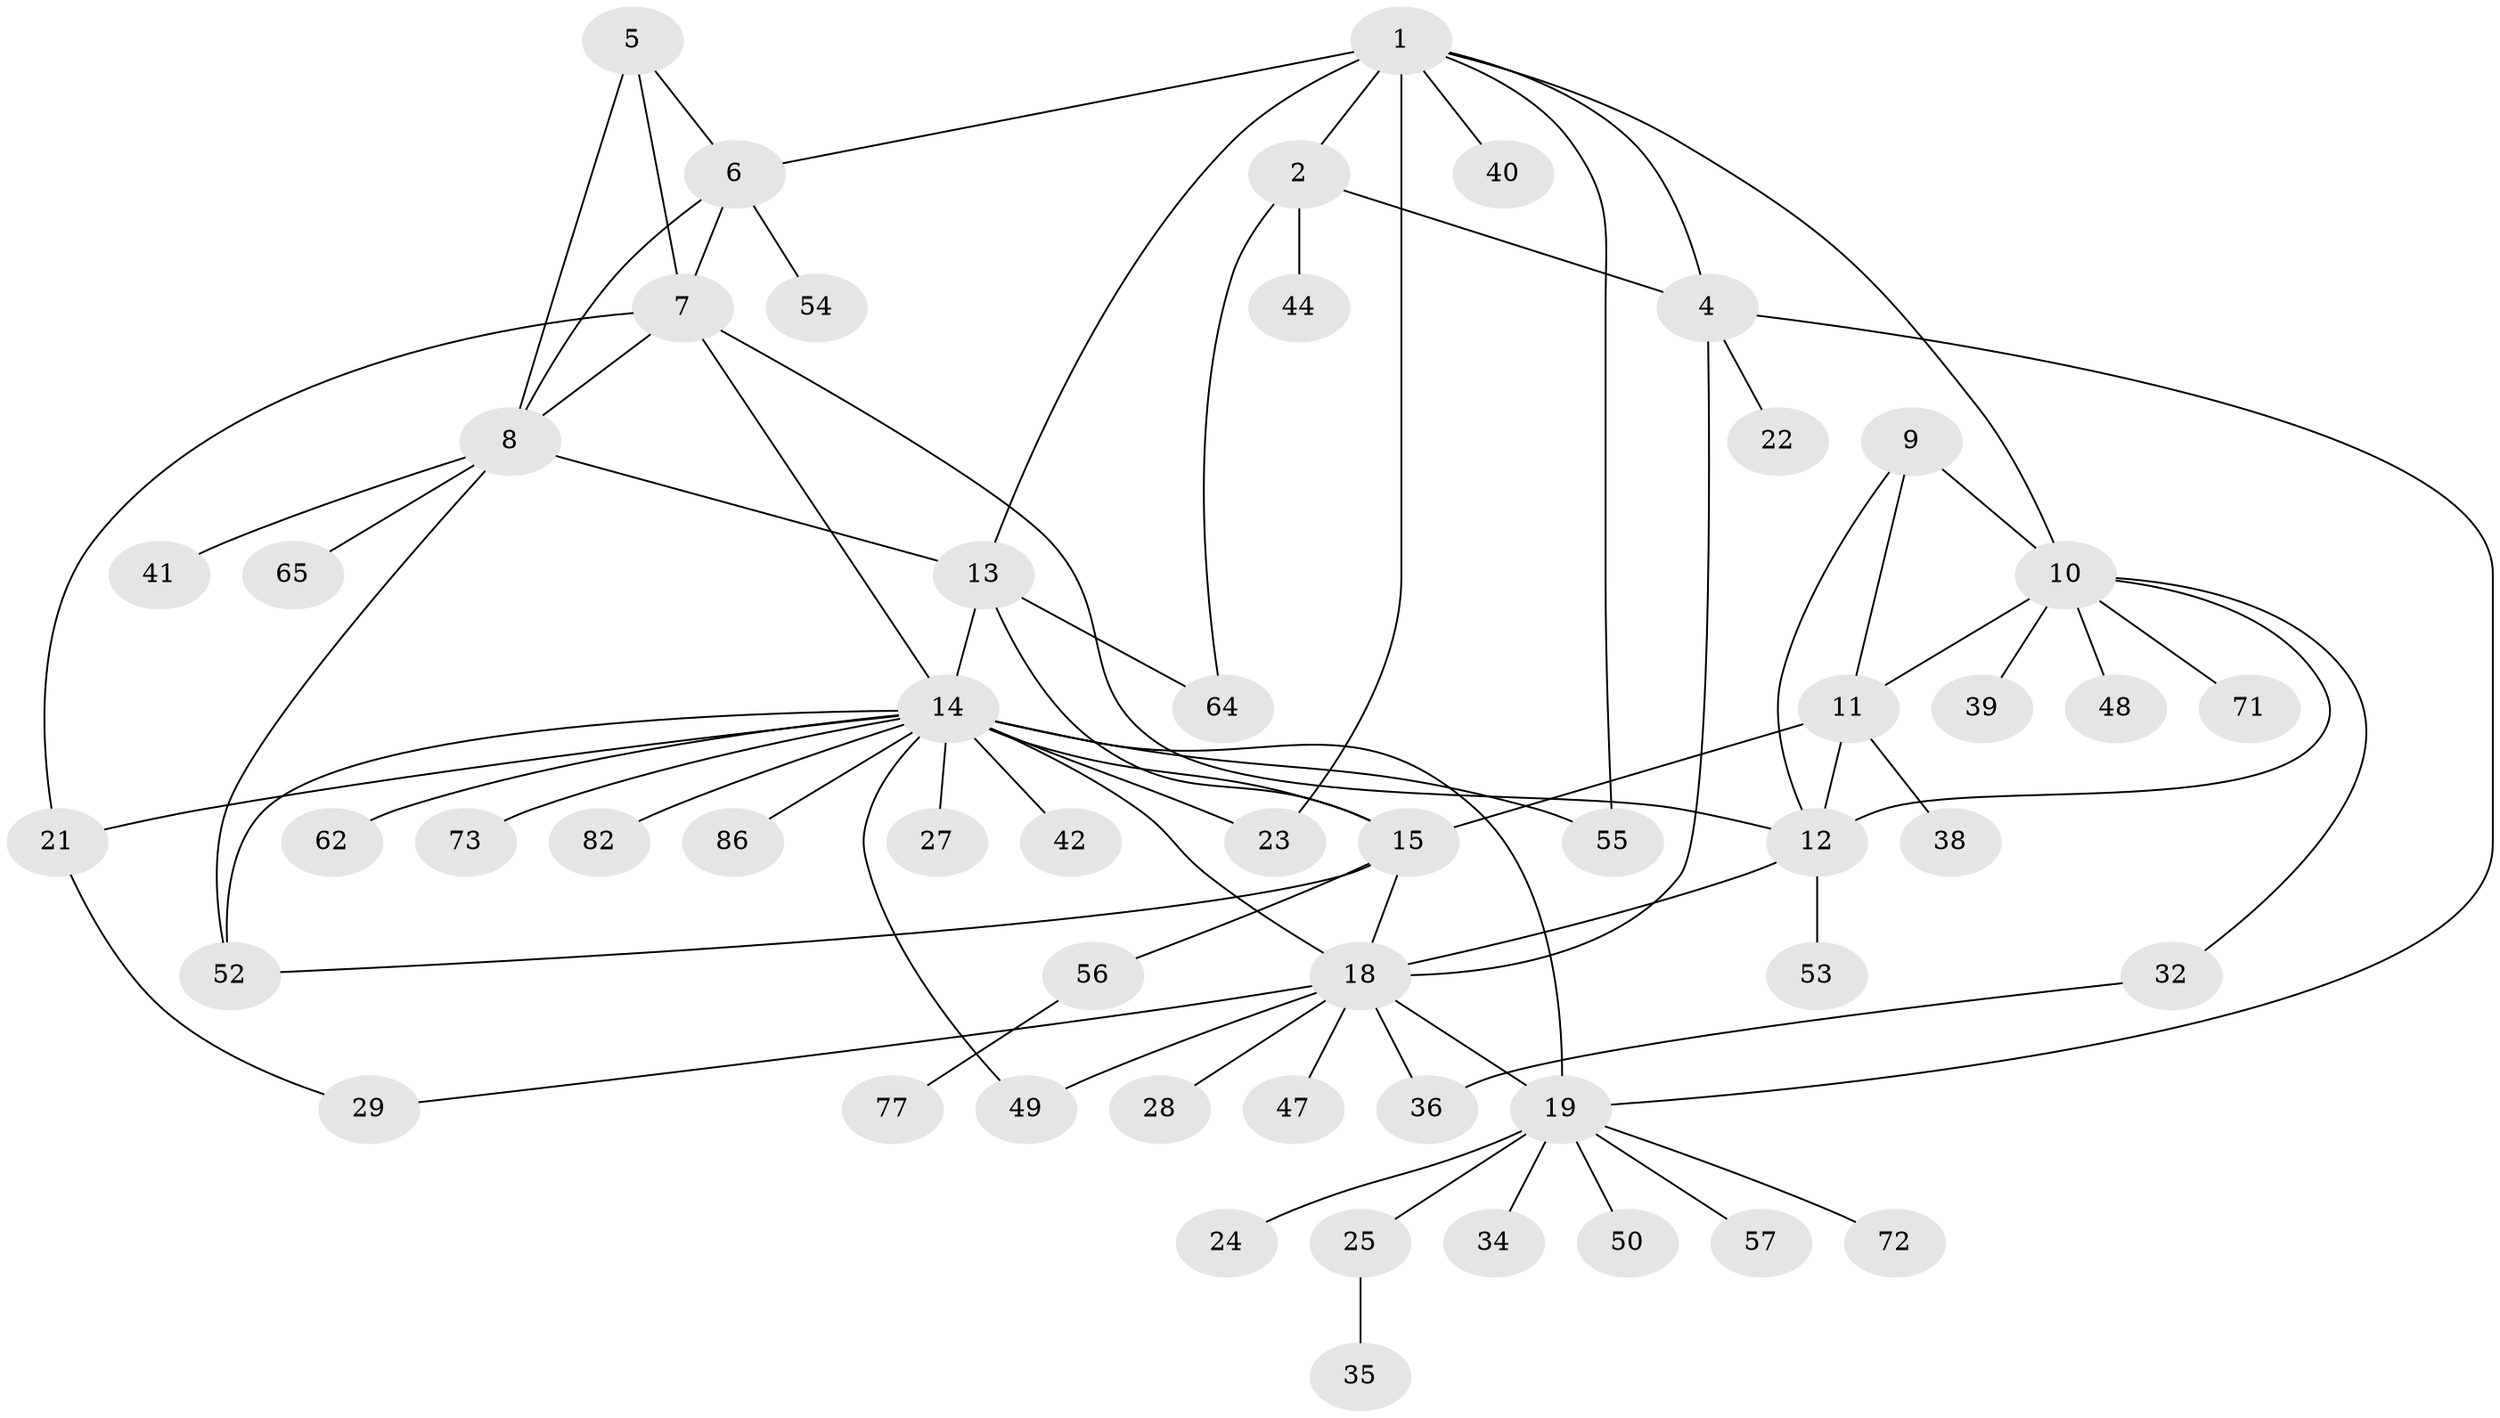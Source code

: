 // original degree distribution, {9: 0.02247191011235955, 5: 0.0449438202247191, 4: 0.033707865168539325, 6: 0.0449438202247191, 7: 0.033707865168539325, 8: 0.02247191011235955, 10: 0.02247191011235955, 3: 0.06741573033707865, 13: 0.011235955056179775, 1: 0.4943820224719101, 2: 0.20224719101123595}
// Generated by graph-tools (version 1.1) at 2025/19/03/04/25 18:19:30]
// undirected, 53 vertices, 78 edges
graph export_dot {
graph [start="1"]
  node [color=gray90,style=filled];
  1;
  2 [super="+3"];
  4;
  5 [super="+89+33"];
  6;
  7;
  8;
  9 [super="+51"];
  10;
  11 [super="+45+78+80+69"];
  12;
  13 [super="+43"];
  14 [super="+17+37+58+16"];
  15;
  18 [super="+66+26"];
  19 [super="+46+20"];
  21 [super="+75"];
  22;
  23;
  24;
  25;
  27;
  28;
  29 [super="+31"];
  32 [super="+60"];
  34;
  35;
  36;
  38;
  39;
  40;
  41;
  42;
  44 [super="+59"];
  47;
  48;
  49;
  50;
  52 [super="+67"];
  53;
  54;
  55;
  56;
  57;
  62 [super="+68"];
  64;
  65;
  71;
  72;
  73;
  77 [super="+83"];
  82;
  86;
  1 -- 2 [weight=2];
  1 -- 4;
  1 -- 6;
  1 -- 10;
  1 -- 13;
  1 -- 23;
  1 -- 40;
  1 -- 55;
  2 -- 4 [weight=2];
  2 -- 44;
  2 -- 64;
  4 -- 19;
  4 -- 22;
  4 -- 18;
  5 -- 6;
  5 -- 7;
  5 -- 8;
  6 -- 7;
  6 -- 8;
  6 -- 54;
  7 -- 8;
  7 -- 12;
  7 -- 21;
  7 -- 14;
  8 -- 13;
  8 -- 41;
  8 -- 52;
  8 -- 65;
  9 -- 10;
  9 -- 11;
  9 -- 12;
  10 -- 11;
  10 -- 12;
  10 -- 32;
  10 -- 39;
  10 -- 48;
  10 -- 71;
  11 -- 12;
  11 -- 15;
  11 -- 38;
  12 -- 18;
  12 -- 53;
  13 -- 14 [weight=2];
  13 -- 15;
  13 -- 64;
  14 -- 15 [weight=2];
  14 -- 42;
  14 -- 49;
  14 -- 55;
  14 -- 73;
  14 -- 18 [weight=2];
  14 -- 19 [weight=2];
  14 -- 82;
  14 -- 86;
  14 -- 23;
  14 -- 27;
  14 -- 62;
  14 -- 21;
  14 -- 52;
  15 -- 52;
  15 -- 56;
  15 -- 18;
  18 -- 19 [weight=2];
  18 -- 36;
  18 -- 47;
  18 -- 49;
  18 -- 28;
  18 -- 29;
  19 -- 24;
  19 -- 25;
  19 -- 34;
  19 -- 57;
  19 -- 72;
  19 -- 50;
  21 -- 29;
  25 -- 35;
  32 -- 36;
  56 -- 77;
}
